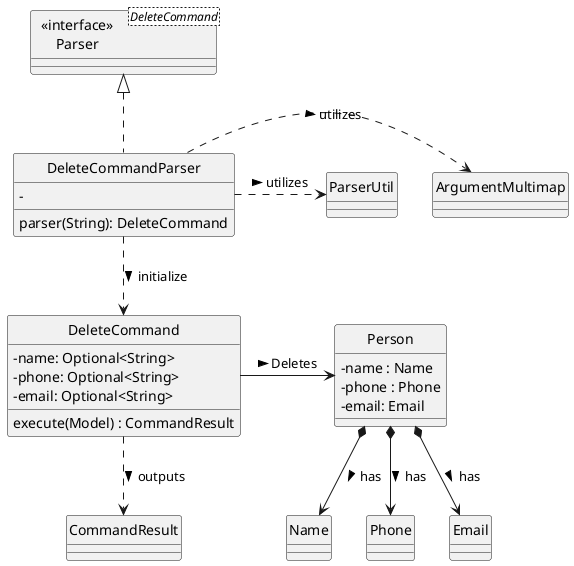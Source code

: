 @startuml
hide circle
skinparam classAttributeIconSize 0

Class "  <<interface>>  \nParser" as Parser<DeleteCommand>
Class DeleteCommandParser {
    -
    parser(String): DeleteCommand
}

Class DeleteCommand {
  -name: Optional<String>
  -phone: Optional<String>
  -email: Optional<String>
  execute(Model) : CommandResult
}
Class CommandResult

Class ArgumentMultimap
Class ParserUtil

Class Person {
  -name : Name
  -phone : Phone
  -email: Email
}
Class Name
Class Phone
Class Email

DeleteCommandParser .up.|> Parser

DeleteCommandParser .down.> DeleteCommand: initialize >
DeleteCommandParser .right.> ArgumentMultimap: utilizes >
DeleteCommandParser .right.> ParserUtil: utilizes >

DeleteCommand .down.> CommandResult: outputs >


DeleteCommand -right-> Person: Deletes >
Person *-down-> Name: has >
Person *-down-> Phone: has >
Person *-down-> Email: has >

@enduml

